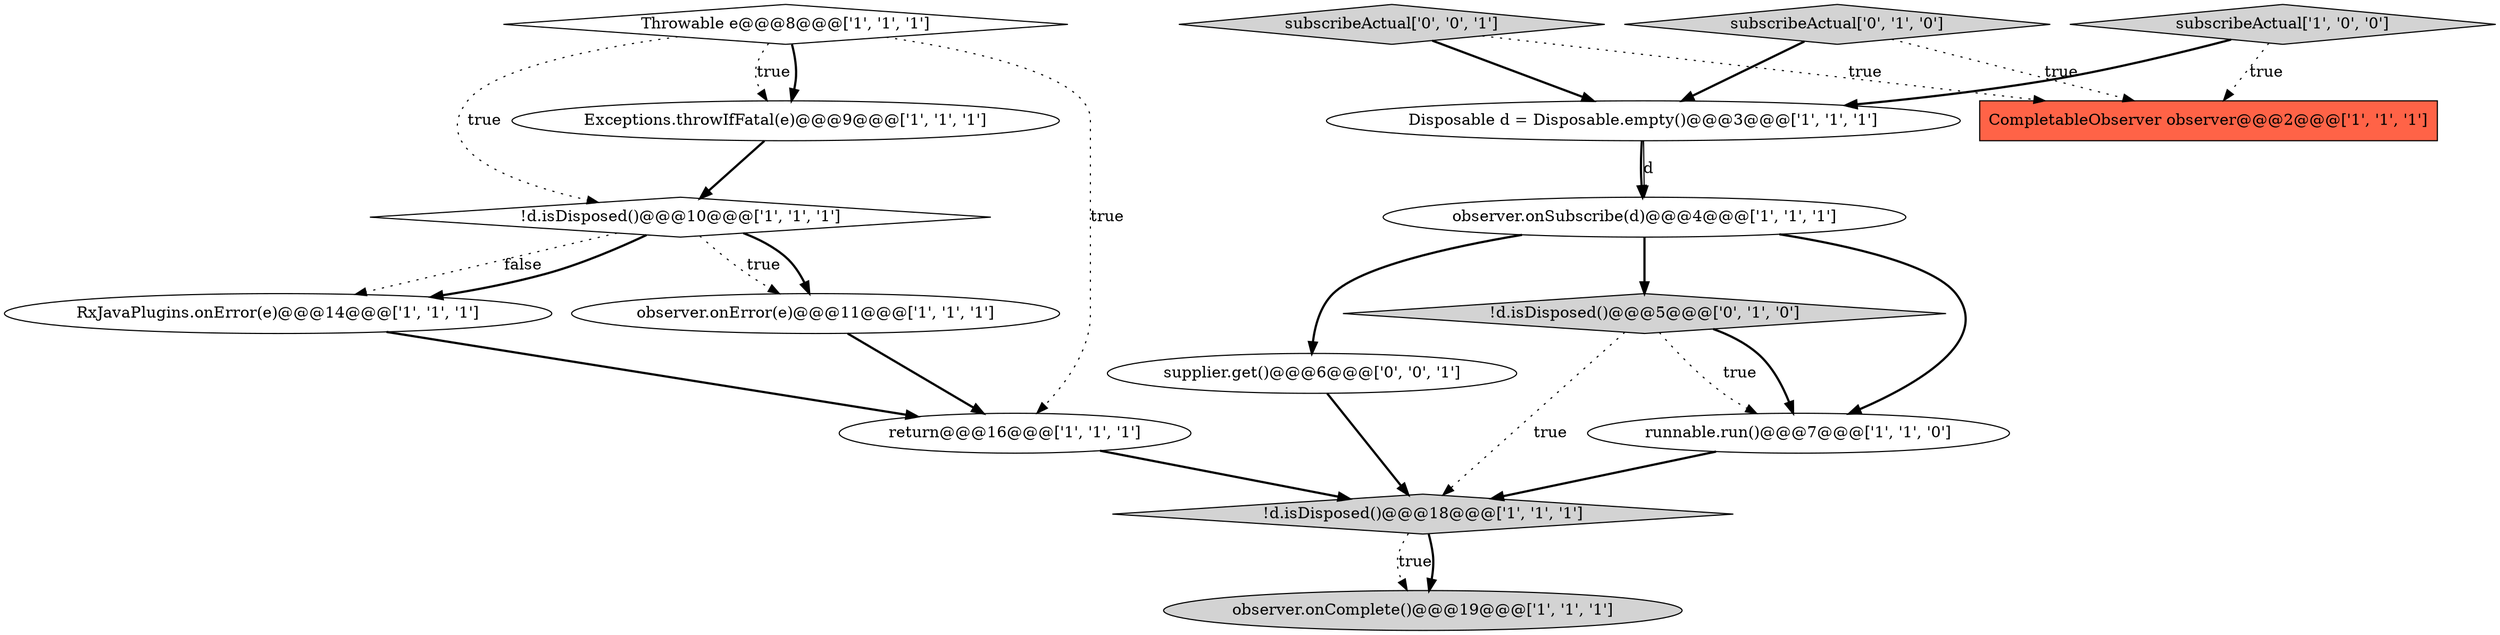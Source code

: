 digraph {
1 [style = filled, label = "Throwable e@@@8@@@['1', '1', '1']", fillcolor = white, shape = diamond image = "AAA0AAABBB1BBB"];
9 [style = filled, label = "observer.onComplete()@@@19@@@['1', '1', '1']", fillcolor = lightgray, shape = ellipse image = "AAA0AAABBB1BBB"];
16 [style = filled, label = "subscribeActual['0', '0', '1']", fillcolor = lightgray, shape = diamond image = "AAA0AAABBB3BBB"];
15 [style = filled, label = "supplier.get()@@@6@@@['0', '0', '1']", fillcolor = white, shape = ellipse image = "AAA0AAABBB3BBB"];
8 [style = filled, label = "observer.onError(e)@@@11@@@['1', '1', '1']", fillcolor = white, shape = ellipse image = "AAA0AAABBB1BBB"];
6 [style = filled, label = "Disposable d = Disposable.empty()@@@3@@@['1', '1', '1']", fillcolor = white, shape = ellipse image = "AAA0AAABBB1BBB"];
14 [style = filled, label = "subscribeActual['0', '1', '0']", fillcolor = lightgray, shape = diamond image = "AAA0AAABBB2BBB"];
0 [style = filled, label = "return@@@16@@@['1', '1', '1']", fillcolor = white, shape = ellipse image = "AAA0AAABBB1BBB"];
3 [style = filled, label = "Exceptions.throwIfFatal(e)@@@9@@@['1', '1', '1']", fillcolor = white, shape = ellipse image = "AAA0AAABBB1BBB"];
11 [style = filled, label = "CompletableObserver observer@@@2@@@['1', '1', '1']", fillcolor = tomato, shape = box image = "AAA0AAABBB1BBB"];
10 [style = filled, label = "!d.isDisposed()@@@10@@@['1', '1', '1']", fillcolor = white, shape = diamond image = "AAA0AAABBB1BBB"];
4 [style = filled, label = "subscribeActual['1', '0', '0']", fillcolor = lightgray, shape = diamond image = "AAA0AAABBB1BBB"];
2 [style = filled, label = "!d.isDisposed()@@@18@@@['1', '1', '1']", fillcolor = lightgray, shape = diamond image = "AAA0AAABBB1BBB"];
13 [style = filled, label = "!d.isDisposed()@@@5@@@['0', '1', '0']", fillcolor = lightgray, shape = diamond image = "AAA1AAABBB2BBB"];
7 [style = filled, label = "observer.onSubscribe(d)@@@4@@@['1', '1', '1']", fillcolor = white, shape = ellipse image = "AAA0AAABBB1BBB"];
12 [style = filled, label = "RxJavaPlugins.onError(e)@@@14@@@['1', '1', '1']", fillcolor = white, shape = ellipse image = "AAA0AAABBB1BBB"];
5 [style = filled, label = "runnable.run()@@@7@@@['1', '1', '0']", fillcolor = white, shape = ellipse image = "AAA0AAABBB1BBB"];
5->2 [style = bold, label=""];
12->0 [style = bold, label=""];
3->10 [style = bold, label=""];
4->6 [style = bold, label=""];
8->0 [style = bold, label=""];
1->0 [style = dotted, label="true"];
10->12 [style = dotted, label="false"];
2->9 [style = dotted, label="true"];
10->8 [style = bold, label=""];
4->11 [style = dotted, label="true"];
15->2 [style = bold, label=""];
10->12 [style = bold, label=""];
7->13 [style = bold, label=""];
2->9 [style = bold, label=""];
1->3 [style = bold, label=""];
1->3 [style = dotted, label="true"];
13->2 [style = dotted, label="true"];
10->8 [style = dotted, label="true"];
16->6 [style = bold, label=""];
14->6 [style = bold, label=""];
16->11 [style = dotted, label="true"];
7->5 [style = bold, label=""];
7->15 [style = bold, label=""];
6->7 [style = solid, label="d"];
13->5 [style = dotted, label="true"];
0->2 [style = bold, label=""];
6->7 [style = bold, label=""];
14->11 [style = dotted, label="true"];
1->10 [style = dotted, label="true"];
13->5 [style = bold, label=""];
}
